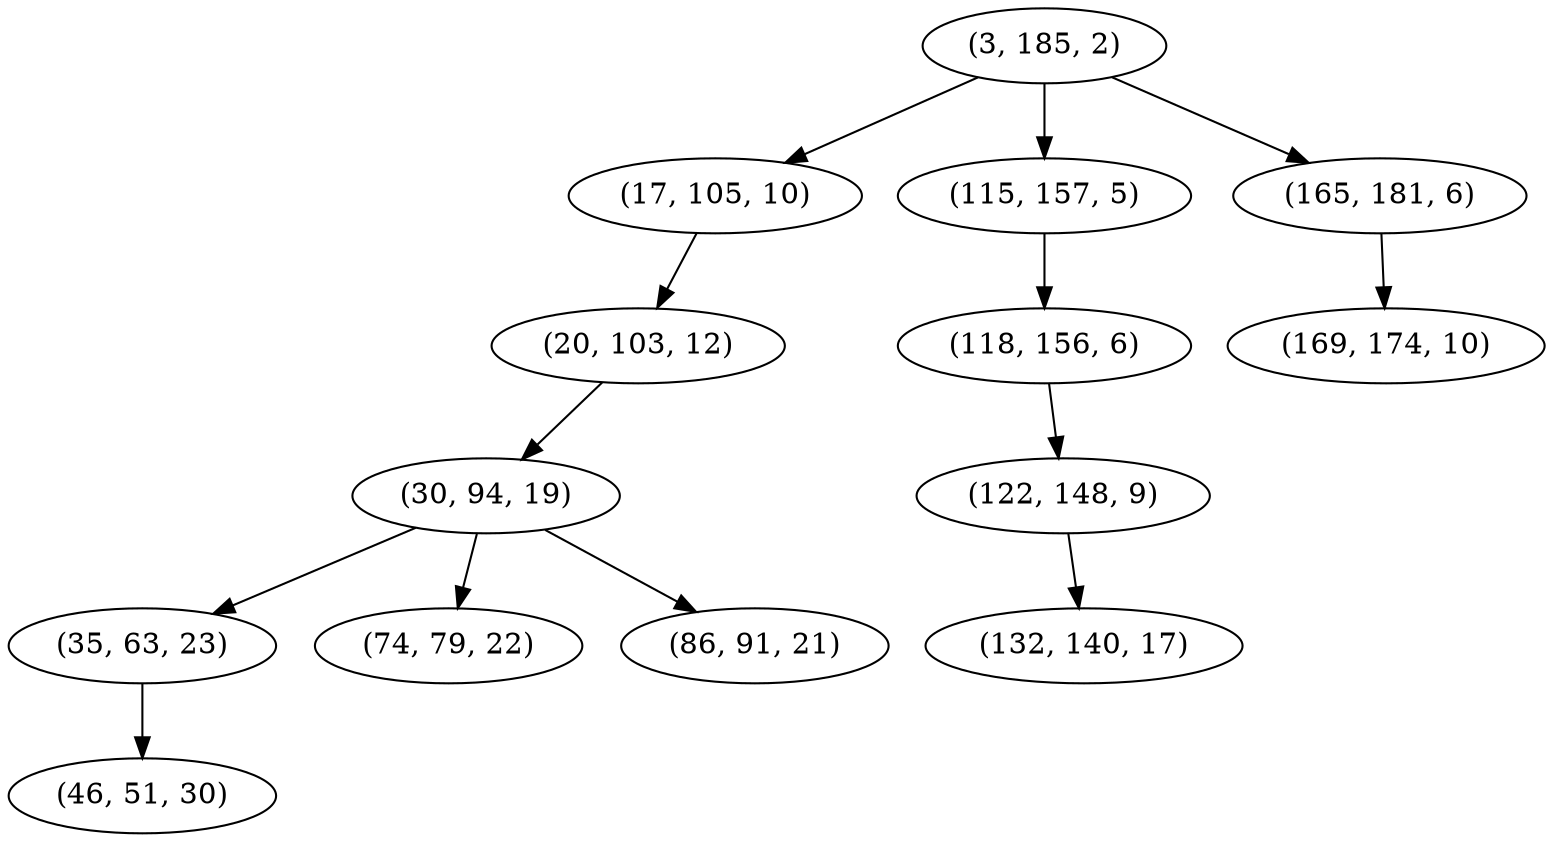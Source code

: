 digraph tree {
    "(3, 185, 2)";
    "(17, 105, 10)";
    "(20, 103, 12)";
    "(30, 94, 19)";
    "(35, 63, 23)";
    "(46, 51, 30)";
    "(74, 79, 22)";
    "(86, 91, 21)";
    "(115, 157, 5)";
    "(118, 156, 6)";
    "(122, 148, 9)";
    "(132, 140, 17)";
    "(165, 181, 6)";
    "(169, 174, 10)";
    "(3, 185, 2)" -> "(17, 105, 10)";
    "(3, 185, 2)" -> "(115, 157, 5)";
    "(3, 185, 2)" -> "(165, 181, 6)";
    "(17, 105, 10)" -> "(20, 103, 12)";
    "(20, 103, 12)" -> "(30, 94, 19)";
    "(30, 94, 19)" -> "(35, 63, 23)";
    "(30, 94, 19)" -> "(74, 79, 22)";
    "(30, 94, 19)" -> "(86, 91, 21)";
    "(35, 63, 23)" -> "(46, 51, 30)";
    "(115, 157, 5)" -> "(118, 156, 6)";
    "(118, 156, 6)" -> "(122, 148, 9)";
    "(122, 148, 9)" -> "(132, 140, 17)";
    "(165, 181, 6)" -> "(169, 174, 10)";
}
